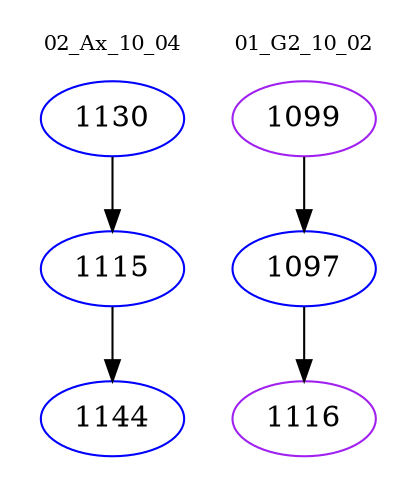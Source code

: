 digraph{
subgraph cluster_0 {
color = white
label = "02_Ax_10_04";
fontsize=10;
T0_1130 [label="1130", color="blue"]
T0_1130 -> T0_1115 [color="black"]
T0_1115 [label="1115", color="blue"]
T0_1115 -> T0_1144 [color="black"]
T0_1144 [label="1144", color="blue"]
}
subgraph cluster_1 {
color = white
label = "01_G2_10_02";
fontsize=10;
T1_1099 [label="1099", color="purple"]
T1_1099 -> T1_1097 [color="black"]
T1_1097 [label="1097", color="blue"]
T1_1097 -> T1_1116 [color="black"]
T1_1116 [label="1116", color="purple"]
}
}
